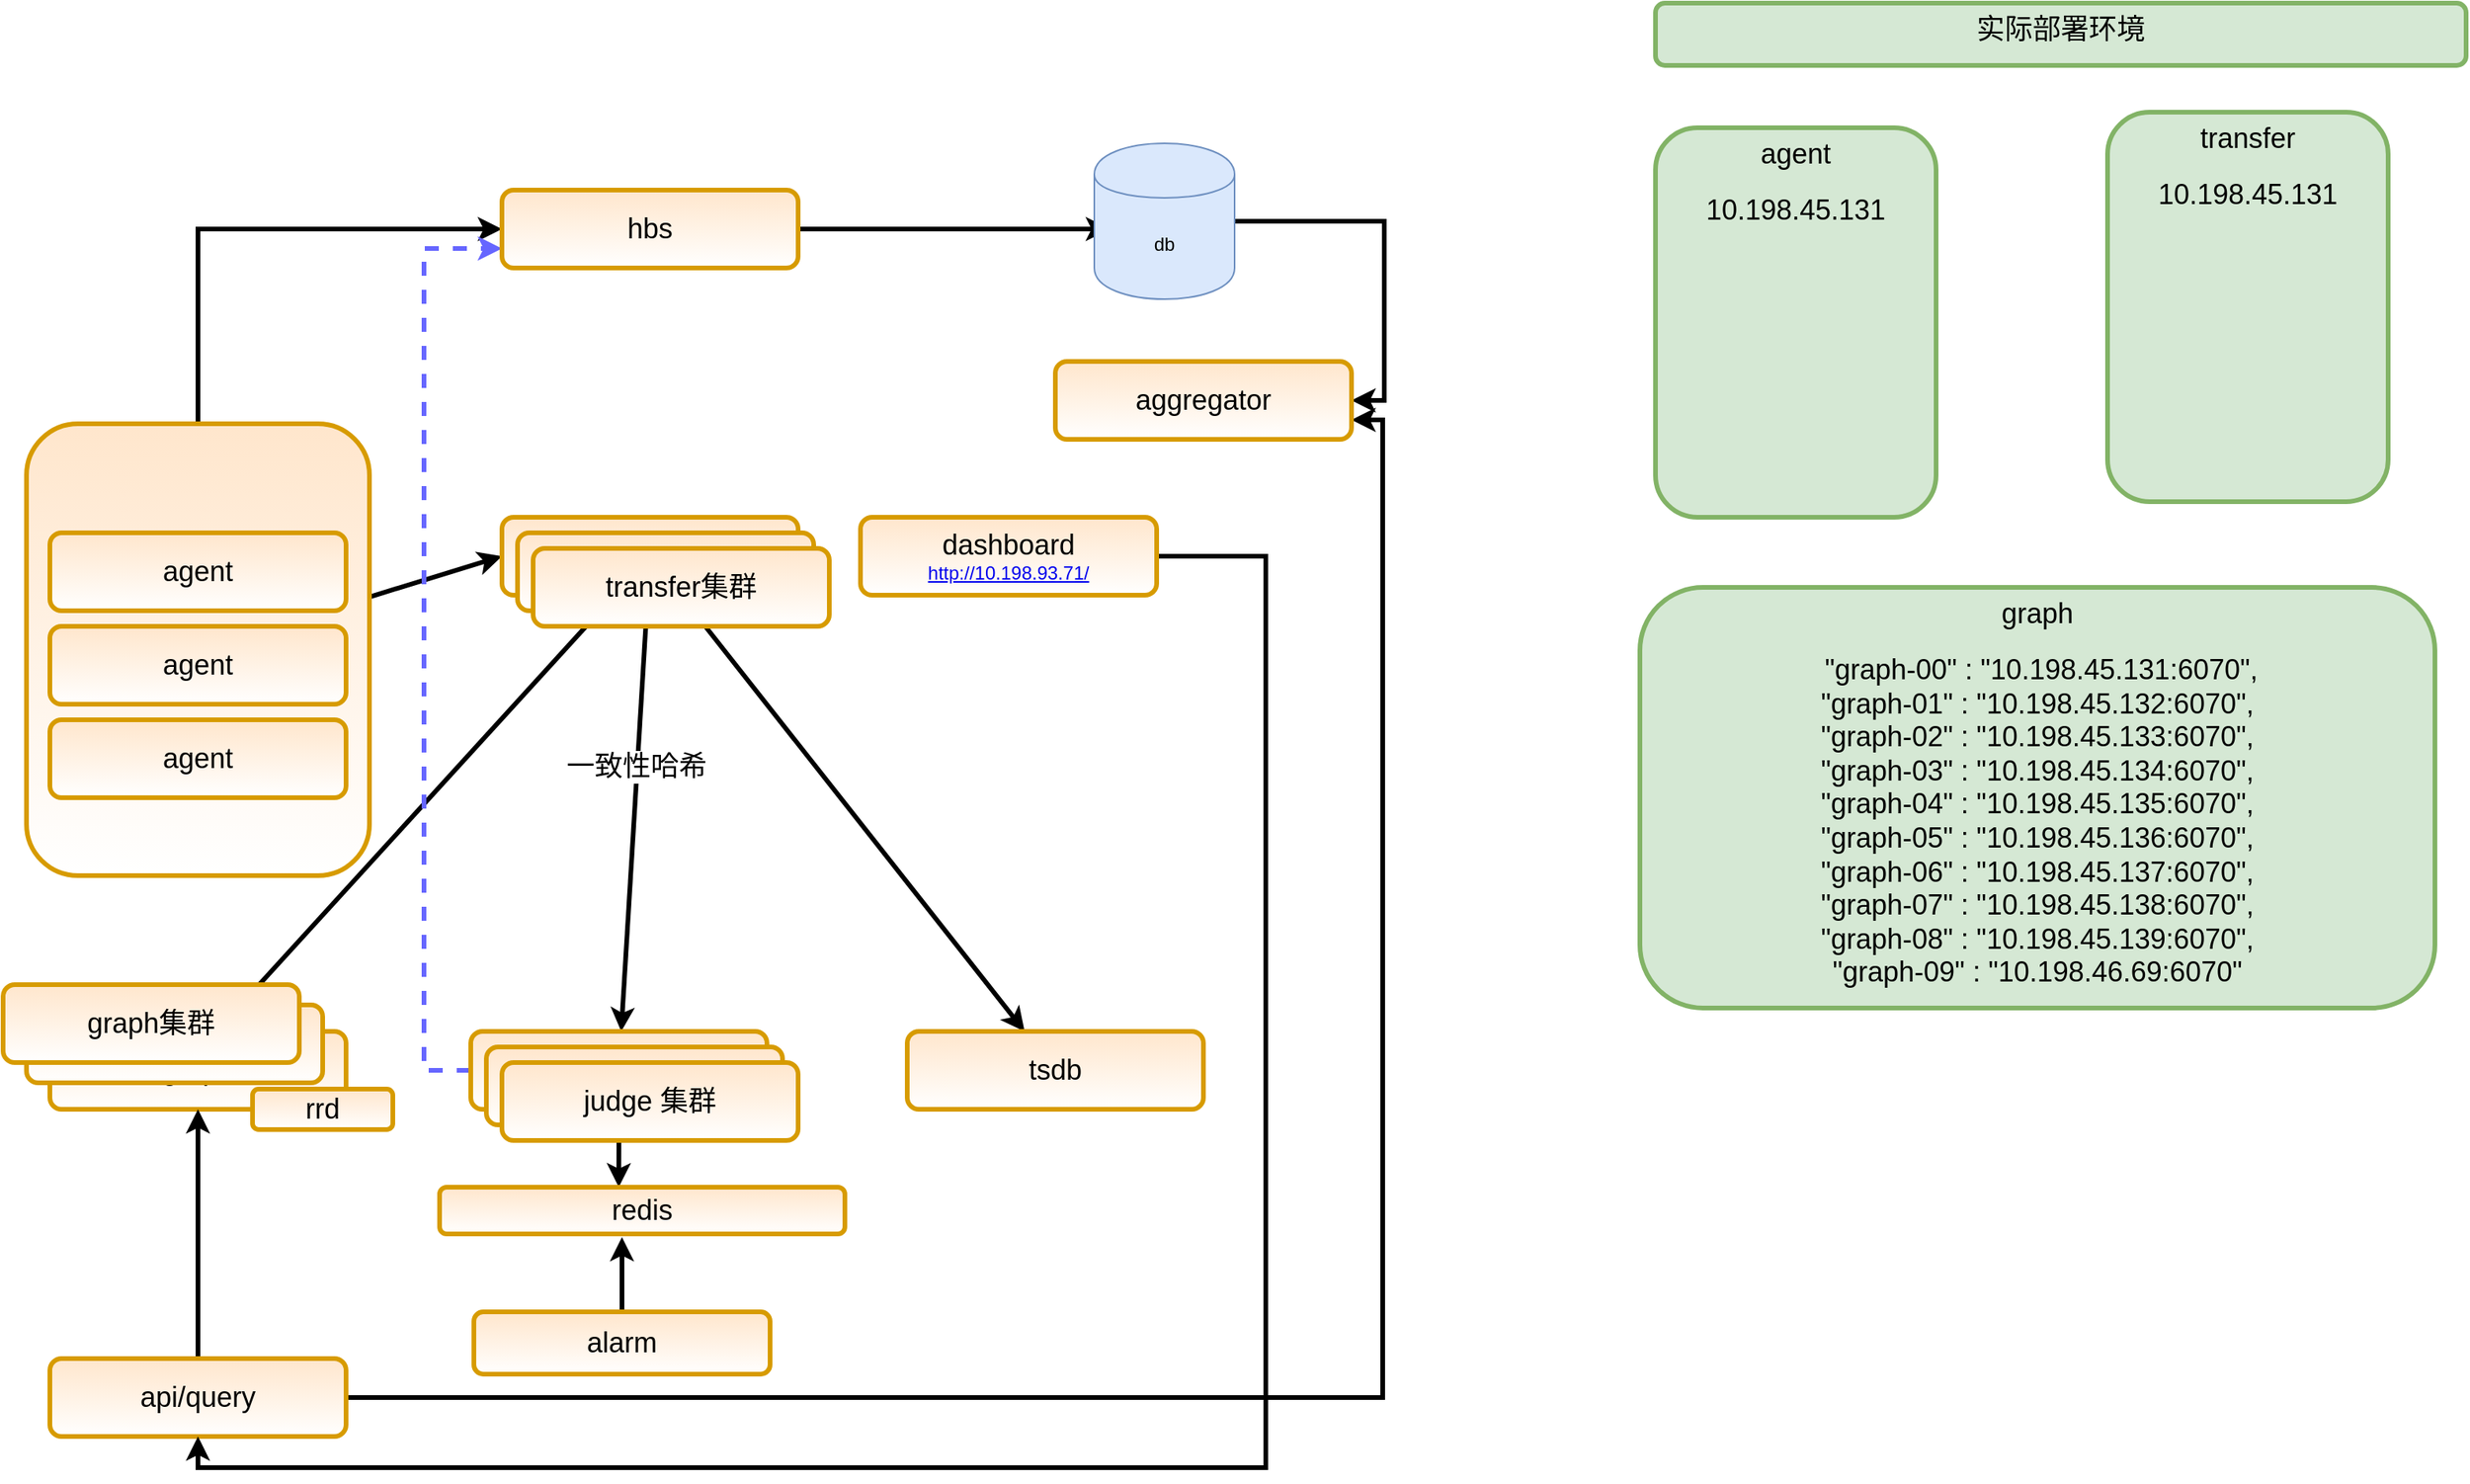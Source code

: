<mxfile version="12.1.7" type="device" pages="1"><diagram id="WFDBDZFusGniW21pGRO2" name="第 1 页"><mxGraphModel dx="1566" dy="2055" grid="1" gridSize="10" guides="1" tooltips="1" connect="1" arrows="1" fold="1" page="1" pageScale="1" pageWidth="827" pageHeight="1169" math="0" shadow="0"><root><mxCell id="0"/><mxCell id="1" parent="0"/><mxCell id="pxMqthGUuW-F8E7NG9Xb-22" style="edgeStyle=none;rounded=0;orthogonalLoop=1;jettySize=auto;html=1;entryX=0;entryY=0.5;entryDx=0;entryDy=0;strokeWidth=3;" parent="1" source="pxMqthGUuW-F8E7NG9Xb-15" target="pxMqthGUuW-F8E7NG9Xb-2" edge="1"><mxGeometry relative="1" as="geometry"/></mxCell><mxCell id="pxMqthGUuW-F8E7NG9Xb-27" style="edgeStyle=orthogonalEdgeStyle;rounded=0;orthogonalLoop=1;jettySize=auto;html=1;entryX=0;entryY=0.5;entryDx=0;entryDy=0;strokeWidth=3;" parent="1" source="pxMqthGUuW-F8E7NG9Xb-15" target="pxMqthGUuW-F8E7NG9Xb-26" edge="1"><mxGeometry relative="1" as="geometry"><Array as="points"><mxPoint x="155" y="-45"/></Array></mxGeometry></mxCell><mxCell id="pxMqthGUuW-F8E7NG9Xb-15" value="&lt;br&gt;&lt;div&gt;&lt;/div&gt;" style="rounded=1;whiteSpace=wrap;html=1;strokeWidth=3;align=center;fillColor=#ffe6cc;strokeColor=#d79b00;gradientColor=#ffffff;" parent="1" vertex="1"><mxGeometry x="45" y="80" width="220" height="290" as="geometry"/></mxCell><mxCell id="pxMqthGUuW-F8E7NG9Xb-1" value="&lt;font style=&quot;font-size: 18px&quot;&gt;agent&lt;/font&gt;&lt;br&gt;&lt;div&gt;&lt;/div&gt;" style="rounded=1;whiteSpace=wrap;html=1;strokeWidth=3;align=center;fillColor=#ffe6cc;strokeColor=#d79b00;gradientColor=#ffffff;" parent="1" vertex="1"><mxGeometry x="60" y="150" width="190" height="50" as="geometry"/></mxCell><mxCell id="pxMqthGUuW-F8E7NG9Xb-11" style="rounded=0;orthogonalLoop=1;jettySize=auto;html=1;entryX=0.553;entryY=0.04;entryDx=0;entryDy=0;entryPerimeter=0;strokeWidth=3;" parent="1" source="pxMqthGUuW-F8E7NG9Xb-2" target="pxMqthGUuW-F8E7NG9Xb-3" edge="1"><mxGeometry relative="1" as="geometry"/></mxCell><mxCell id="pxMqthGUuW-F8E7NG9Xb-12" style="edgeStyle=none;rounded=0;orthogonalLoop=1;jettySize=auto;html=1;strokeWidth=3;" parent="1" source="pxMqthGUuW-F8E7NG9Xb-2" target="pxMqthGUuW-F8E7NG9Xb-4" edge="1"><mxGeometry relative="1" as="geometry"/></mxCell><mxCell id="pxMqthGUuW-F8E7NG9Xb-29" value="&lt;font style=&quot;font-size: 18px&quot;&gt;一致性哈希&lt;/font&gt;" style="text;html=1;resizable=0;points=[];align=center;verticalAlign=middle;labelBackgroundColor=#ffffff;" parent="pxMqthGUuW-F8E7NG9Xb-12" vertex="1" connectable="0"><mxGeometry x="-0.214" y="-1" relative="1" as="geometry"><mxPoint as="offset"/></mxGeometry></mxCell><mxCell id="pxMqthGUuW-F8E7NG9Xb-18" style="edgeStyle=none;rounded=0;orthogonalLoop=1;jettySize=auto;html=1;strokeWidth=3;" parent="1" source="pxMqthGUuW-F8E7NG9Xb-2" target="pxMqthGUuW-F8E7NG9Xb-17" edge="1"><mxGeometry relative="1" as="geometry"/></mxCell><mxCell id="pxMqthGUuW-F8E7NG9Xb-2" value="&lt;font style=&quot;font-size: 18px&quot;&gt;transfer&lt;/font&gt;&lt;br&gt;&lt;div&gt;&lt;/div&gt;" style="rounded=1;whiteSpace=wrap;html=1;strokeWidth=3;align=center;fillColor=#ffe6cc;strokeColor=#d79b00;gradientColor=#ffffff;" parent="1" vertex="1"><mxGeometry x="350" y="140" width="190" height="50" as="geometry"/></mxCell><mxCell id="pxMqthGUuW-F8E7NG9Xb-3" value="&lt;font style=&quot;font-size: 18px&quot;&gt;graph&lt;/font&gt;&lt;br&gt;&lt;div&gt;&lt;/div&gt;" style="rounded=1;whiteSpace=wrap;html=1;strokeWidth=3;align=center;fillColor=#ffe6cc;strokeColor=#d79b00;gradientColor=#ffffff;" parent="1" vertex="1"><mxGeometry x="60" y="470" width="190" height="50" as="geometry"/></mxCell><mxCell id="pxMqthGUuW-F8E7NG9Xb-32" style="edgeStyle=orthogonalEdgeStyle;rounded=0;orthogonalLoop=1;jettySize=auto;html=1;entryX=0.442;entryY=0;entryDx=0;entryDy=0;entryPerimeter=0;strokeWidth=3;" parent="1" source="pxMqthGUuW-F8E7NG9Xb-4" target="pxMqthGUuW-F8E7NG9Xb-31" edge="1"><mxGeometry relative="1" as="geometry"/></mxCell><mxCell id="flSZTNEJcD61HsxLaPNz-2" style="edgeStyle=orthogonalEdgeStyle;rounded=0;orthogonalLoop=1;jettySize=auto;html=1;entryX=0;entryY=0.75;entryDx=0;entryDy=0;strokeWidth=3;strokeColor=#6666FF;dashed=1;" parent="1" source="pxMqthGUuW-F8E7NG9Xb-4" target="pxMqthGUuW-F8E7NG9Xb-26" edge="1"><mxGeometry relative="1" as="geometry"><Array as="points"><mxPoint x="300" y="495"/><mxPoint x="300" y="-32"/></Array></mxGeometry></mxCell><mxCell id="pxMqthGUuW-F8E7NG9Xb-4" value="&lt;font style=&quot;font-size: 18px&quot;&gt;judge 集群&lt;/font&gt;&lt;br&gt;&lt;div&gt;&lt;/div&gt;" style="rounded=1;whiteSpace=wrap;html=1;strokeWidth=3;align=center;fillColor=#ffe6cc;strokeColor=#d79b00;gradientColor=#ffffff;" parent="1" vertex="1"><mxGeometry x="330" y="470" width="190" height="50" as="geometry"/></mxCell><mxCell id="pxMqthGUuW-F8E7NG9Xb-13" value="&lt;font style=&quot;font-size: 18px&quot;&gt;agent&lt;/font&gt;&lt;br&gt;&lt;div&gt;&lt;/div&gt;" style="rounded=1;whiteSpace=wrap;html=1;strokeWidth=3;align=center;fillColor=#ffe6cc;strokeColor=#d79b00;gradientColor=#ffffff;" parent="1" vertex="1"><mxGeometry x="60" y="210" width="190" height="50" as="geometry"/></mxCell><mxCell id="pxMqthGUuW-F8E7NG9Xb-14" value="&lt;font style=&quot;font-size: 18px&quot;&gt;agent&lt;/font&gt;&lt;br&gt;&lt;div&gt;&lt;/div&gt;" style="rounded=1;whiteSpace=wrap;html=1;strokeWidth=3;align=center;fillColor=#ffe6cc;strokeColor=#d79b00;gradientColor=#ffffff;" parent="1" vertex="1"><mxGeometry x="60" y="270" width="190" height="50" as="geometry"/></mxCell><mxCell id="pxMqthGUuW-F8E7NG9Xb-17" value="&lt;font style=&quot;font-size: 18px&quot;&gt;tsdb&lt;/font&gt;&lt;br&gt;&lt;div&gt;&lt;/div&gt;" style="rounded=1;whiteSpace=wrap;html=1;strokeWidth=3;align=center;fillColor=#ffe6cc;strokeColor=#d79b00;gradientColor=#ffffff;" parent="1" vertex="1"><mxGeometry x="610" y="470" width="190" height="50" as="geometry"/></mxCell><mxCell id="pxMqthGUuW-F8E7NG9Xb-20" style="edgeStyle=none;rounded=0;orthogonalLoop=1;jettySize=auto;html=1;strokeWidth=3;" parent="1" source="pxMqthGUuW-F8E7NG9Xb-19" target="pxMqthGUuW-F8E7NG9Xb-3" edge="1"><mxGeometry relative="1" as="geometry"/></mxCell><mxCell id="pxMqthGUuW-F8E7NG9Xb-38" style="edgeStyle=orthogonalEdgeStyle;rounded=0;orthogonalLoop=1;jettySize=auto;html=1;entryX=1;entryY=0.75;entryDx=0;entryDy=0;strokeWidth=3;" parent="1" source="pxMqthGUuW-F8E7NG9Xb-19" target="pxMqthGUuW-F8E7NG9Xb-36" edge="1"><mxGeometry relative="1" as="geometry"/></mxCell><mxCell id="pxMqthGUuW-F8E7NG9Xb-19" value="&lt;font style=&quot;font-size: 18px&quot;&gt;api/query&lt;/font&gt;&lt;br&gt;&lt;div&gt;&lt;/div&gt;" style="rounded=1;whiteSpace=wrap;html=1;strokeWidth=3;align=center;fillColor=#ffe6cc;strokeColor=#d79b00;gradientColor=#ffffff;" parent="1" vertex="1"><mxGeometry x="60" y="680" width="190" height="50" as="geometry"/></mxCell><mxCell id="pxMqthGUuW-F8E7NG9Xb-21" value="&lt;font style=&quot;font-size: 18px&quot;&gt;rrd&lt;/font&gt;&lt;br&gt;&lt;div&gt;&lt;/div&gt;" style="rounded=1;whiteSpace=wrap;html=1;strokeWidth=3;align=center;fillColor=#ffe6cc;strokeColor=#d79b00;gradientColor=#ffffff;" parent="1" vertex="1"><mxGeometry x="190" y="507" width="90" height="26" as="geometry"/></mxCell><mxCell id="pxMqthGUuW-F8E7NG9Xb-44" style="edgeStyle=orthogonalEdgeStyle;rounded=0;orthogonalLoop=1;jettySize=auto;html=1;entryX=0.5;entryY=1;entryDx=0;entryDy=0;strokeWidth=3;" parent="1" source="pxMqthGUuW-F8E7NG9Xb-23" target="pxMqthGUuW-F8E7NG9Xb-19" edge="1"><mxGeometry relative="1" as="geometry"><Array as="points"><mxPoint x="840" y="165"/><mxPoint x="840" y="750"/><mxPoint x="155" y="750"/></Array></mxGeometry></mxCell><mxCell id="pxMqthGUuW-F8E7NG9Xb-23" value="&lt;font style=&quot;font-size: 18px&quot;&gt;dashboard&lt;br&gt;&lt;/font&gt;&lt;a href=&quot;http://10.198.93.71/&quot;&gt;http://10.198.93.71/&lt;/a&gt;&lt;br&gt;&lt;div&gt;&lt;/div&gt;" style="rounded=1;whiteSpace=wrap;html=1;strokeWidth=3;align=center;fillColor=#ffe6cc;strokeColor=#d79b00;gradientColor=#ffffff;" parent="1" vertex="1"><mxGeometry x="580" y="140" width="190" height="50" as="geometry"/></mxCell><mxCell id="pxMqthGUuW-F8E7NG9Xb-35" style="edgeStyle=orthogonalEdgeStyle;rounded=0;orthogonalLoop=1;jettySize=auto;html=1;entryX=0.111;entryY=0.55;entryDx=0;entryDy=0;entryPerimeter=0;strokeWidth=3;" parent="1" source="pxMqthGUuW-F8E7NG9Xb-26" target="pxMqthGUuW-F8E7NG9Xb-34" edge="1"><mxGeometry relative="1" as="geometry"/></mxCell><mxCell id="pxMqthGUuW-F8E7NG9Xb-26" value="&lt;font style=&quot;font-size: 18px&quot;&gt;hbs&lt;/font&gt;&lt;br&gt;&lt;div&gt;&lt;/div&gt;" style="rounded=1;whiteSpace=wrap;html=1;strokeWidth=3;align=center;fillColor=#ffe6cc;strokeColor=#d79b00;gradientColor=#ffffff;" parent="1" vertex="1"><mxGeometry x="350" y="-70" width="190" height="50" as="geometry"/></mxCell><mxCell id="pxMqthGUuW-F8E7NG9Xb-33" style="edgeStyle=orthogonalEdgeStyle;rounded=0;orthogonalLoop=1;jettySize=auto;html=1;entryX=0.45;entryY=1.067;entryDx=0;entryDy=0;entryPerimeter=0;strokeWidth=3;" parent="1" source="pxMqthGUuW-F8E7NG9Xb-30" target="pxMqthGUuW-F8E7NG9Xb-31" edge="1"><mxGeometry relative="1" as="geometry"/></mxCell><mxCell id="pxMqthGUuW-F8E7NG9Xb-30" value="&lt;font style=&quot;font-size: 18px&quot;&gt;alarm&lt;/font&gt;&lt;br&gt;&lt;div&gt;&lt;/div&gt;" style="rounded=1;whiteSpace=wrap;html=1;strokeWidth=3;align=center;fillColor=#ffe6cc;strokeColor=#d79b00;gradientColor=#ffffff;" parent="1" vertex="1"><mxGeometry x="332" y="650" width="190" height="40" as="geometry"/></mxCell><mxCell id="pxMqthGUuW-F8E7NG9Xb-31" value="&lt;font style=&quot;font-size: 18px&quot;&gt;redis&lt;/font&gt;&lt;br&gt;&lt;div&gt;&lt;/div&gt;" style="rounded=1;whiteSpace=wrap;html=1;strokeWidth=3;align=center;fillColor=#ffe6cc;strokeColor=#d79b00;gradientColor=#ffffff;" parent="1" vertex="1"><mxGeometry x="310" y="570" width="260" height="30" as="geometry"/></mxCell><mxCell id="pxMqthGUuW-F8E7NG9Xb-45" style="edgeStyle=orthogonalEdgeStyle;rounded=0;orthogonalLoop=1;jettySize=auto;html=1;entryX=1;entryY=0.5;entryDx=0;entryDy=0;strokeWidth=3;" parent="1" source="pxMqthGUuW-F8E7NG9Xb-34" target="pxMqthGUuW-F8E7NG9Xb-36" edge="1"><mxGeometry relative="1" as="geometry"><Array as="points"><mxPoint x="916" y="-50"/><mxPoint x="916" y="65"/></Array></mxGeometry></mxCell><mxCell id="pxMqthGUuW-F8E7NG9Xb-34" value="db" style="shape=cylinder;whiteSpace=wrap;html=1;boundedLbl=1;backgroundOutline=1;align=center;fillColor=#dae8fc;strokeColor=#6c8ebf;" parent="1" vertex="1"><mxGeometry x="730" y="-100" width="90" height="100" as="geometry"/></mxCell><mxCell id="pxMqthGUuW-F8E7NG9Xb-36" value="&lt;font style=&quot;font-size: 18px&quot;&gt;aggregator&lt;/font&gt;&lt;br&gt;&lt;div&gt;&lt;/div&gt;" style="rounded=1;whiteSpace=wrap;html=1;strokeWidth=3;align=center;fillColor=#ffe6cc;strokeColor=#d79b00;gradientColor=#ffffff;" parent="1" vertex="1"><mxGeometry x="705" y="40" width="190" height="50" as="geometry"/></mxCell><mxCell id="hhHHey6eOVrYcc3jvzdp-1" value="&lt;font style=&quot;font-size: 18px&quot;&gt;agent&lt;br&gt;&lt;/font&gt;&lt;br&gt;&lt;font style=&quot;font-size: 18px&quot;&gt;10.198.45.131&lt;/font&gt;&lt;br&gt;&lt;div&gt;&lt;/div&gt;" style="rounded=1;whiteSpace=wrap;html=1;strokeWidth=3;align=center;fillColor=#d5e8d4;strokeColor=#82b366;verticalAlign=top;" parent="1" vertex="1"><mxGeometry x="1090" y="-110" width="180" height="250" as="geometry"/></mxCell><mxCell id="hhHHey6eOVrYcc3jvzdp-2" value="&lt;font style=&quot;font-size: 18px&quot;&gt;transfer&lt;br&gt;&lt;/font&gt;&lt;br&gt;&lt;font style=&quot;font-size: 18px&quot;&gt;10.198.45.131&lt;/font&gt;&lt;br&gt;&lt;div&gt;&lt;/div&gt;" style="rounded=1;whiteSpace=wrap;html=1;strokeWidth=3;align=center;fillColor=#d5e8d4;strokeColor=#82b366;verticalAlign=top;" parent="1" vertex="1"><mxGeometry x="1380" y="-120" width="180" height="250" as="geometry"/></mxCell><mxCell id="hhHHey6eOVrYcc3jvzdp-3" value="&lt;font style=&quot;font-size: 18px&quot;&gt;graph&lt;br&gt;&lt;/font&gt;&lt;br&gt;&lt;div&gt;&lt;span style=&quot;font-size: 18px&quot;&gt;&amp;nbsp;&lt;/span&gt;&lt;span style=&quot;font-size: 18px&quot;&gt;&lt;span&gt;&quot;graph-00&quot; : &quot;10.198.45.131:6070&quot;,&lt;/span&gt;&lt;br&gt;&lt;/span&gt;&lt;/div&gt;&lt;div&gt;&lt;span style=&quot;font-size: 18px&quot;&gt;&quot;graph-01&quot; : &quot;10.198.45.132:6070&quot;,&lt;/span&gt;&lt;/div&gt;&lt;div&gt;&lt;span style=&quot;font-size: 18px&quot;&gt;&quot;graph-02&quot; : &quot;10.198.45.133:6070&quot;,&lt;/span&gt;&lt;/div&gt;&lt;div&gt;&lt;span style=&quot;font-size: 18px&quot;&gt;&quot;graph-03&quot; : &quot;10.198.45.134:6070&quot;,&lt;/span&gt;&lt;/div&gt;&lt;div&gt;&lt;span style=&quot;font-size: 18px&quot;&gt;&quot;graph-04&quot; : &quot;10.198.45.135:6070&quot;,&lt;/span&gt;&lt;/div&gt;&lt;div&gt;&lt;span style=&quot;font-size: 18px&quot;&gt;&quot;graph-05&quot; : &quot;10.198.45.136:6070&quot;,&lt;/span&gt;&lt;/div&gt;&lt;div&gt;&lt;span style=&quot;font-size: 18px&quot;&gt;&quot;graph-06&quot; : &quot;10.198.45.137:6070&quot;,&lt;/span&gt;&lt;/div&gt;&lt;div&gt;&lt;span style=&quot;font-size: 18px&quot;&gt;&quot;graph-07&quot; : &quot;10.198.45.138:6070&quot;,&lt;/span&gt;&lt;/div&gt;&lt;div&gt;&lt;span style=&quot;font-size: 18px&quot;&gt;&quot;graph-08&quot; : &quot;10.198.45.139:6070&quot;,&lt;/span&gt;&lt;/div&gt;&lt;div&gt;&lt;span style=&quot;font-size: 18px&quot;&gt;&quot;graph-09&quot; : &quot;10.198.46.69:6070&quot;&lt;/span&gt;&lt;/div&gt;&lt;div&gt;&lt;/div&gt;" style="rounded=1;whiteSpace=wrap;html=1;strokeWidth=3;align=center;fillColor=#d5e8d4;strokeColor=#82b366;verticalAlign=top;" parent="1" vertex="1"><mxGeometry x="1080" y="185" width="510" height="270" as="geometry"/></mxCell><mxCell id="hhHHey6eOVrYcc3jvzdp-4" value="&lt;span style=&quot;font-size: 18px&quot;&gt;实际部署环境&lt;/span&gt;&lt;br&gt;&lt;div&gt;&lt;/div&gt;" style="rounded=1;whiteSpace=wrap;html=1;strokeWidth=3;align=center;fillColor=#d5e8d4;strokeColor=#82b366;verticalAlign=top;" parent="1" vertex="1"><mxGeometry x="1090" y="-190" width="520" height="40" as="geometry"/></mxCell><mxCell id="zxRI3AMdH6SJv6K7K5tv-1" value="&lt;font style=&quot;font-size: 18px&quot;&gt;transfer&lt;/font&gt;&lt;br&gt;&lt;div&gt;&lt;/div&gt;" style="rounded=1;whiteSpace=wrap;html=1;strokeWidth=3;align=center;fillColor=#ffe6cc;strokeColor=#d79b00;gradientColor=#ffffff;" vertex="1" parent="1"><mxGeometry x="360" y="150" width="190" height="50" as="geometry"/></mxCell><mxCell id="zxRI3AMdH6SJv6K7K5tv-2" value="&lt;font style=&quot;font-size: 18px&quot;&gt;transfer集群&lt;/font&gt;&lt;br&gt;&lt;div&gt;&lt;/div&gt;" style="rounded=1;whiteSpace=wrap;html=1;strokeWidth=3;align=center;fillColor=#ffe6cc;strokeColor=#d79b00;gradientColor=#ffffff;" vertex="1" parent="1"><mxGeometry x="370" y="160" width="190" height="50" as="geometry"/></mxCell><mxCell id="zxRI3AMdH6SJv6K7K5tv-3" value="&lt;font style=&quot;font-size: 18px&quot;&gt;judge 集群&lt;/font&gt;&lt;br&gt;&lt;div&gt;&lt;/div&gt;" style="rounded=1;whiteSpace=wrap;html=1;strokeWidth=3;align=center;fillColor=#ffe6cc;strokeColor=#d79b00;gradientColor=#ffffff;" vertex="1" parent="1"><mxGeometry x="340" y="480" width="190" height="50" as="geometry"/></mxCell><mxCell id="zxRI3AMdH6SJv6K7K5tv-4" value="&lt;font style=&quot;font-size: 18px&quot;&gt;judge 集群&lt;/font&gt;&lt;br&gt;&lt;div&gt;&lt;/div&gt;" style="rounded=1;whiteSpace=wrap;html=1;strokeWidth=3;align=center;fillColor=#ffe6cc;strokeColor=#d79b00;gradientColor=#ffffff;" vertex="1" parent="1"><mxGeometry x="350" y="490" width="190" height="50" as="geometry"/></mxCell><mxCell id="zxRI3AMdH6SJv6K7K5tv-5" value="&lt;font style=&quot;font-size: 18px&quot;&gt;graph&lt;/font&gt;&lt;br&gt;&lt;div&gt;&lt;/div&gt;" style="rounded=1;whiteSpace=wrap;html=1;strokeWidth=3;align=center;fillColor=#ffe6cc;strokeColor=#d79b00;gradientColor=#ffffff;" vertex="1" parent="1"><mxGeometry x="45" y="453" width="190" height="50" as="geometry"/></mxCell><mxCell id="zxRI3AMdH6SJv6K7K5tv-6" value="&lt;font style=&quot;font-size: 18px&quot;&gt;graph集群&lt;/font&gt;&lt;br&gt;&lt;div&gt;&lt;/div&gt;" style="rounded=1;whiteSpace=wrap;html=1;strokeWidth=3;align=center;fillColor=#ffe6cc;strokeColor=#d79b00;gradientColor=#ffffff;" vertex="1" parent="1"><mxGeometry x="30" y="440" width="190" height="50" as="geometry"/></mxCell></root></mxGraphModel></diagram></mxfile>